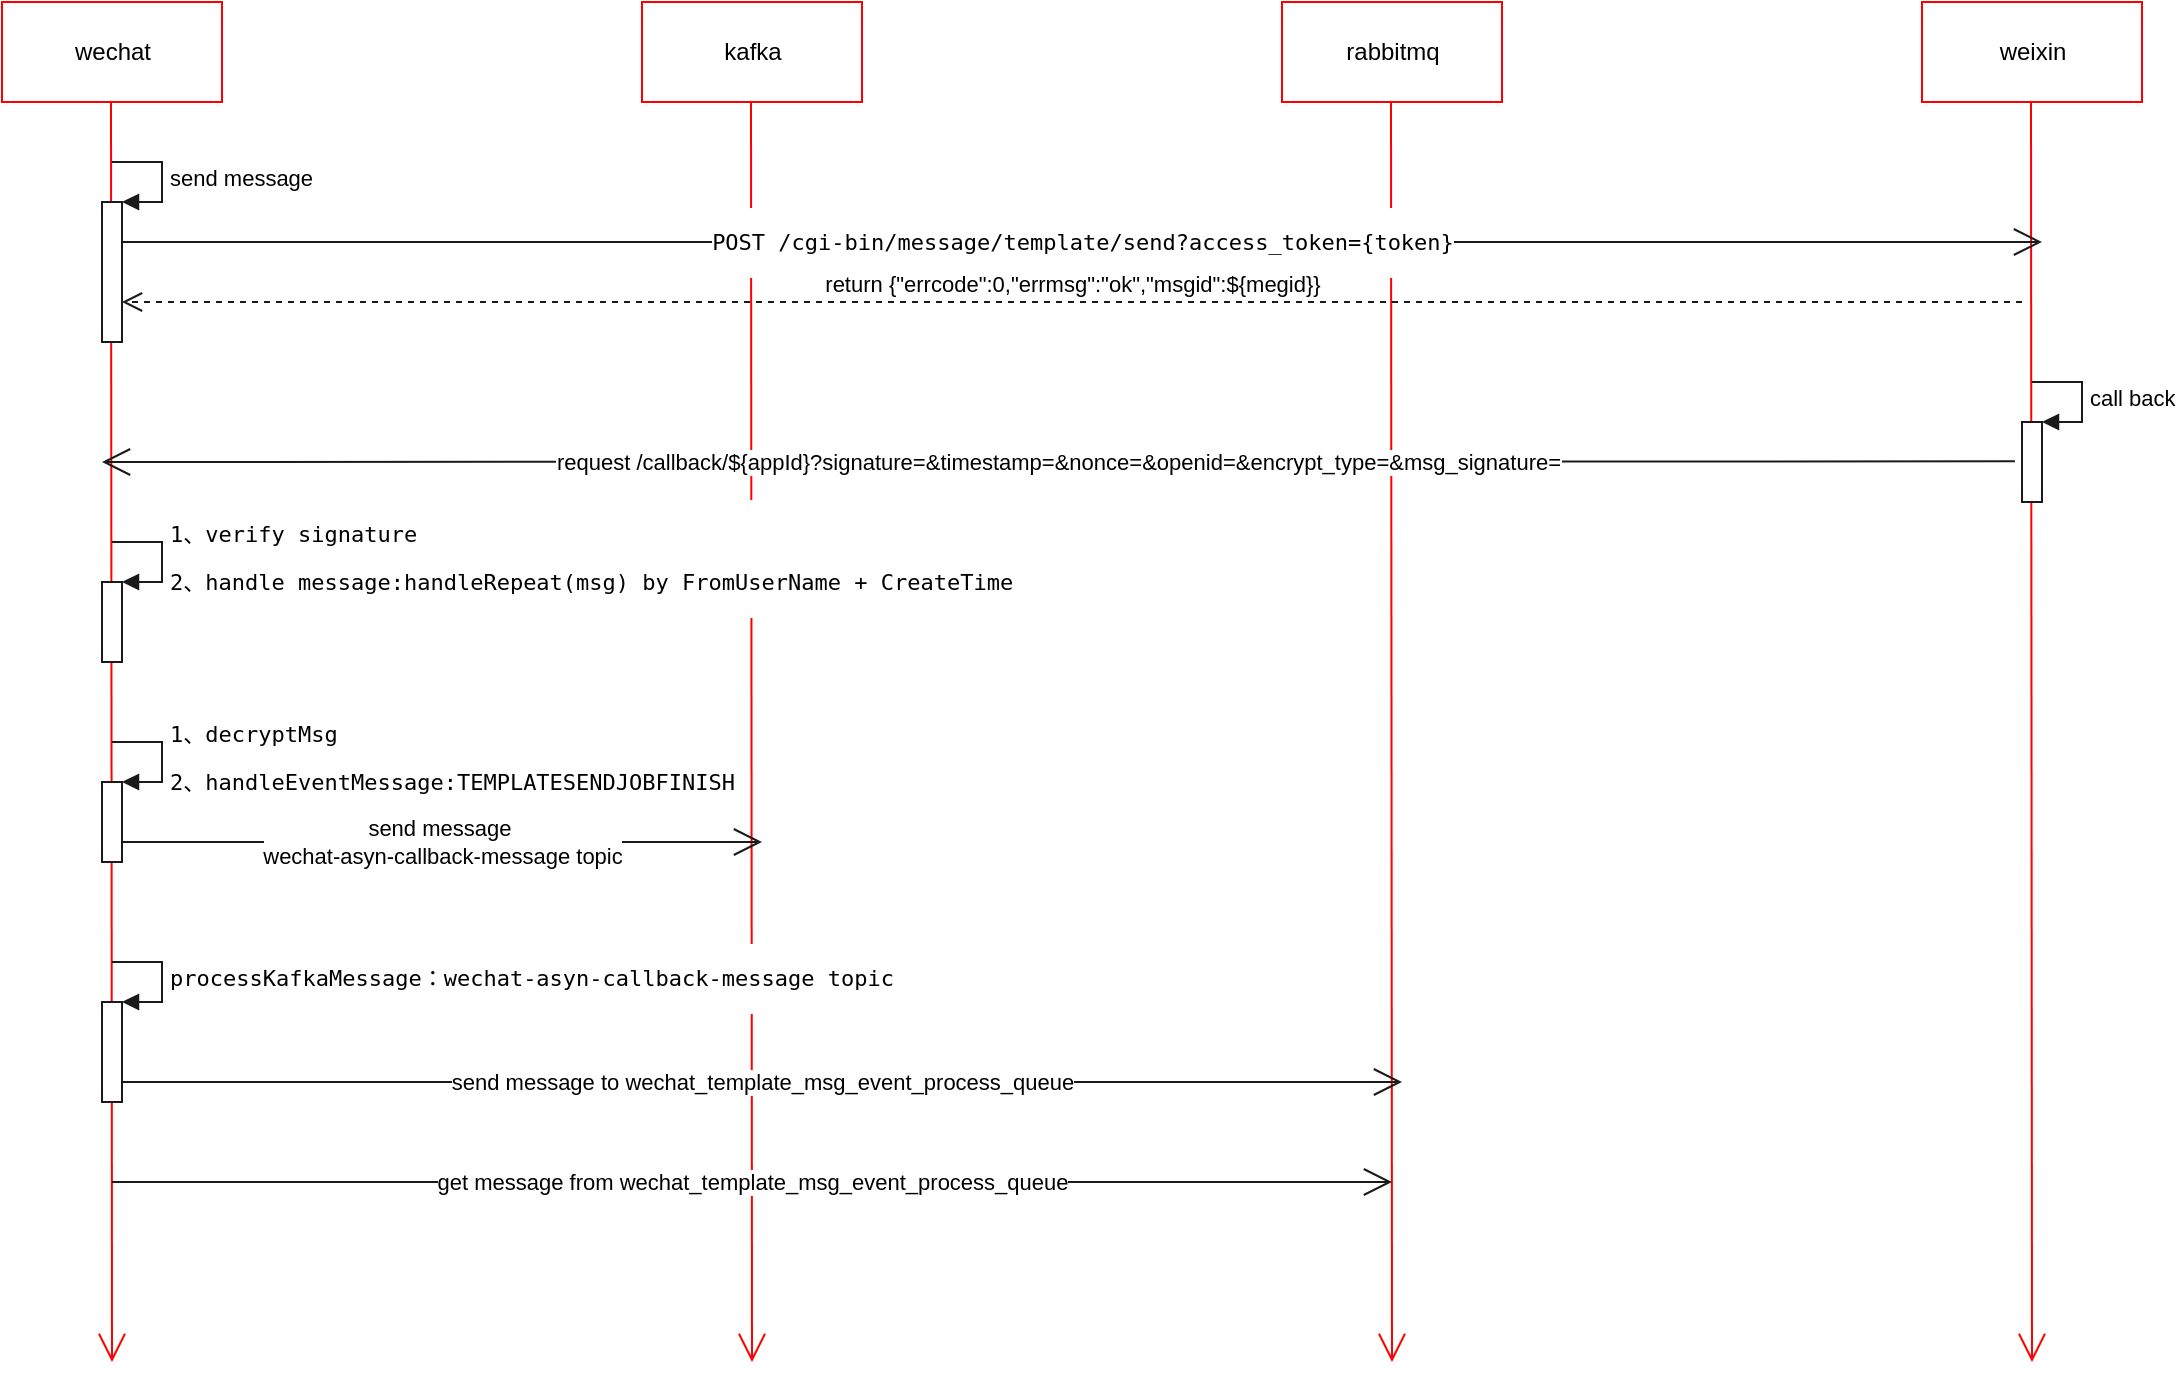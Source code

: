 <mxfile version="10.8.9" type="github"><diagram id="EohPV6OKACWr9wKaA_FD" name="Page-1"><mxGraphModel dx="2045" dy="1064" grid="1" gridSize="10" guides="1" tooltips="1" connect="1" arrows="1" fold="1" page="1" pageScale="1" pageWidth="827" pageHeight="1169" math="0" shadow="0"><root><mxCell id="0"/><mxCell id="1" parent="0"/><mxCell id="CVKls-YDvB6HcS2LPpo2-1" value="wechat" style="html=1;strokeColor=#FF0000;" parent="1" vertex="1"><mxGeometry x="80" y="40" width="110" height="50" as="geometry"/></mxCell><mxCell id="CVKls-YDvB6HcS2LPpo2-2" value="" style="endArrow=open;endFill=1;endSize=12;html=1;strokeColor=#FF0000;" parent="1" edge="1"><mxGeometry width="160" relative="1" as="geometry"><mxPoint x="134.5" y="90" as="sourcePoint"/><mxPoint x="135" y="720" as="targetPoint"/></mxGeometry></mxCell><mxCell id="CVKls-YDvB6HcS2LPpo2-3" value="kafka" style="html=1;strokeColor=#FF0000;" parent="1" vertex="1"><mxGeometry x="400" y="40" width="110" height="50" as="geometry"/></mxCell><mxCell id="CVKls-YDvB6HcS2LPpo2-4" value="" style="endArrow=open;endFill=1;endSize=12;html=1;strokeColor=#FF0000;" parent="1" edge="1"><mxGeometry width="160" relative="1" as="geometry"><mxPoint x="454.5" y="90" as="sourcePoint"/><mxPoint x="455" y="720" as="targetPoint"/></mxGeometry></mxCell><mxCell id="CVKls-YDvB6HcS2LPpo2-5" value="rabbitmq" style="html=1;strokeColor=#FF0000;" parent="1" vertex="1"><mxGeometry x="720" y="40" width="110" height="50" as="geometry"/></mxCell><mxCell id="CVKls-YDvB6HcS2LPpo2-6" value="" style="endArrow=open;endFill=1;endSize=12;html=1;strokeColor=#FF0000;" parent="1" edge="1"><mxGeometry width="160" relative="1" as="geometry"><mxPoint x="774.5" y="90" as="sourcePoint"/><mxPoint x="775" y="720" as="targetPoint"/></mxGeometry></mxCell><mxCell id="CVKls-YDvB6HcS2LPpo2-7" value="weixin" style="html=1;strokeColor=#FF0000;" parent="1" vertex="1"><mxGeometry x="1040" y="40" width="110" height="50" as="geometry"/></mxCell><mxCell id="CVKls-YDvB6HcS2LPpo2-8" value="" style="endArrow=open;endFill=1;endSize=12;html=1;strokeColor=#FF0000;" parent="1" edge="1"><mxGeometry width="160" relative="1" as="geometry"><mxPoint x="1094.5" y="90" as="sourcePoint"/><mxPoint x="1095" y="720" as="targetPoint"/></mxGeometry></mxCell><mxCell id="CVKls-YDvB6HcS2LPpo2-9" value="" style="html=1;points=[];perimeter=orthogonalPerimeter;strokeColor=#1A1A1A;" parent="1" vertex="1"><mxGeometry x="130" y="140" width="10" height="70" as="geometry"/></mxCell><mxCell id="CVKls-YDvB6HcS2LPpo2-10" value="send message" style="edgeStyle=orthogonalEdgeStyle;html=1;align=left;spacingLeft=2;endArrow=block;rounded=0;entryX=1;entryY=0;strokeColor=#1A1A1A;" parent="1" target="CVKls-YDvB6HcS2LPpo2-9" edge="1"><mxGeometry relative="1" as="geometry"><mxPoint x="135" y="120" as="sourcePoint"/><Array as="points"><mxPoint x="160" y="120"/></Array></mxGeometry></mxCell><mxCell id="CVKls-YDvB6HcS2LPpo2-11" value="&lt;pre&gt;POST /cgi-bin/message/template/send?access_token={token}&lt;/pre&gt;" style="endArrow=open;endFill=1;endSize=12;html=1;strokeColor=#1A1A1A;" parent="1" edge="1"><mxGeometry width="160" relative="1" as="geometry"><mxPoint x="140" y="160" as="sourcePoint"/><mxPoint x="1100" y="160" as="targetPoint"/></mxGeometry></mxCell><mxCell id="CVKls-YDvB6HcS2LPpo2-12" value="return&amp;nbsp;{&quot;errcode&quot;:0,&quot;errmsg&quot;:&quot;ok&quot;,&quot;msgid&quot;:${megid}}" style="html=1;verticalAlign=bottom;endArrow=open;dashed=1;endSize=8;strokeColor=#1A1A1A;" parent="1" target="CVKls-YDvB6HcS2LPpo2-9" edge="1"><mxGeometry relative="1" as="geometry"><mxPoint x="1090" y="190" as="sourcePoint"/><mxPoint x="1010" y="190" as="targetPoint"/></mxGeometry></mxCell><mxCell id="CVKls-YDvB6HcS2LPpo2-13" value="" style="html=1;points=[];perimeter=orthogonalPerimeter;strokeColor=#1A1A1A;" parent="1" vertex="1"><mxGeometry x="1090" y="250" width="10" height="40" as="geometry"/></mxCell><mxCell id="CVKls-YDvB6HcS2LPpo2-14" value="call back" style="edgeStyle=orthogonalEdgeStyle;html=1;align=left;spacingLeft=2;endArrow=block;rounded=0;entryX=1;entryY=0;strokeColor=#1A1A1A;" parent="1" target="CVKls-YDvB6HcS2LPpo2-13" edge="1"><mxGeometry relative="1" as="geometry"><mxPoint x="1095" y="230" as="sourcePoint"/><Array as="points"><mxPoint x="1120" y="230"/></Array></mxGeometry></mxCell><mxCell id="CVKls-YDvB6HcS2LPpo2-15" value="request /callback/${appId}?signature=&amp;amp;timestamp=&amp;amp;nonce=&amp;amp;openid=&amp;amp;encrypt_type=&amp;amp;msg_signature=" style="endArrow=open;endFill=1;endSize=12;html=1;strokeColor=#1A1A1A;exitX=-0.354;exitY=0.492;exitDx=0;exitDy=0;exitPerimeter=0;" parent="1" source="CVKls-YDvB6HcS2LPpo2-13" edge="1"><mxGeometry width="160" relative="1" as="geometry"><mxPoint x="930" y="270" as="sourcePoint"/><mxPoint x="130" y="270" as="targetPoint"/></mxGeometry></mxCell><mxCell id="CVKls-YDvB6HcS2LPpo2-16" value="" style="html=1;points=[];perimeter=orthogonalPerimeter;strokeColor=#1A1A1A;" parent="1" vertex="1"><mxGeometry x="130" y="330" width="10" height="40" as="geometry"/></mxCell><mxCell id="CVKls-YDvB6HcS2LPpo2-17" value="&lt;pre&gt;1、verify signature&lt;/pre&gt;&lt;pre&gt;2、handle message:handleRepeat(msg) by FromUserName + CreateTime&lt;/pre&gt;" style="edgeStyle=orthogonalEdgeStyle;html=1;align=left;spacingLeft=2;endArrow=block;rounded=0;entryX=1;entryY=0;strokeColor=#1A1A1A;" parent="1" target="CVKls-YDvB6HcS2LPpo2-16" edge="1"><mxGeometry relative="1" as="geometry"><mxPoint x="135" y="310" as="sourcePoint"/><Array as="points"><mxPoint x="160" y="310"/></Array></mxGeometry></mxCell><mxCell id="CVKls-YDvB6HcS2LPpo2-18" value="" style="html=1;points=[];perimeter=orthogonalPerimeter;strokeColor=#1A1A1A;" parent="1" vertex="1"><mxGeometry x="130" y="430" width="10" height="40" as="geometry"/></mxCell><mxCell id="CVKls-YDvB6HcS2LPpo2-19" value="&lt;pre&gt;1、decryptMsg&lt;/pre&gt;&lt;pre&gt;2、handleEventMessage:TEMPLATESENDJOBFINISH&lt;/pre&gt;" style="edgeStyle=orthogonalEdgeStyle;html=1;align=left;spacingLeft=2;endArrow=block;rounded=0;entryX=1;entryY=0;strokeColor=#1A1A1A;" parent="1" target="CVKls-YDvB6HcS2LPpo2-18" edge="1"><mxGeometry relative="1" as="geometry"><mxPoint x="135" y="410" as="sourcePoint"/><Array as="points"><mxPoint x="160" y="410"/></Array></mxGeometry></mxCell><mxCell id="CVKls-YDvB6HcS2LPpo2-20" value="send message&amp;nbsp;&lt;br&gt;wechat-asyn-callback-message topic" style="endArrow=open;endFill=1;endSize=12;html=1;strokeColor=#1A1A1A;" parent="1" edge="1"><mxGeometry width="160" relative="1" as="geometry"><mxPoint x="140" y="460" as="sourcePoint"/><mxPoint x="460" y="460" as="targetPoint"/></mxGeometry></mxCell><mxCell id="CVKls-YDvB6HcS2LPpo2-22" value="" style="html=1;points=[];perimeter=orthogonalPerimeter;strokeColor=#1A1A1A;" parent="1" vertex="1"><mxGeometry x="130" y="540" width="10" height="50" as="geometry"/></mxCell><mxCell id="CVKls-YDvB6HcS2LPpo2-23" value="&lt;pre&gt;processKafkaMessage：wechat-asyn-callback-message topic&lt;/pre&gt;" style="edgeStyle=orthogonalEdgeStyle;html=1;align=left;spacingLeft=2;endArrow=block;rounded=0;entryX=1;entryY=0;strokeColor=#1A1A1A;" parent="1" target="CVKls-YDvB6HcS2LPpo2-22" edge="1"><mxGeometry relative="1" as="geometry"><mxPoint x="135" y="520" as="sourcePoint"/><Array as="points"><mxPoint x="160" y="520"/></Array></mxGeometry></mxCell><mxCell id="CVKls-YDvB6HcS2LPpo2-24" value="send message to&amp;nbsp;wechat_template_msg_event_process_queue" style="endArrow=open;endFill=1;endSize=12;html=1;strokeColor=#1A1A1A;" parent="1" edge="1"><mxGeometry width="160" relative="1" as="geometry"><mxPoint x="140" y="580" as="sourcePoint"/><mxPoint x="780" y="580" as="targetPoint"/></mxGeometry></mxCell><mxCell id="CVKls-YDvB6HcS2LPpo2-25" value="get message from wechat_template_msg_event_process_queue&lt;br&gt;" style="endArrow=open;endFill=1;endSize=12;html=1;strokeColor=#1A1A1A;" parent="1" edge="1"><mxGeometry width="160" relative="1" as="geometry"><mxPoint x="135" y="630" as="sourcePoint"/><mxPoint x="775" y="630" as="targetPoint"/></mxGeometry></mxCell></root></mxGraphModel></diagram></mxfile>